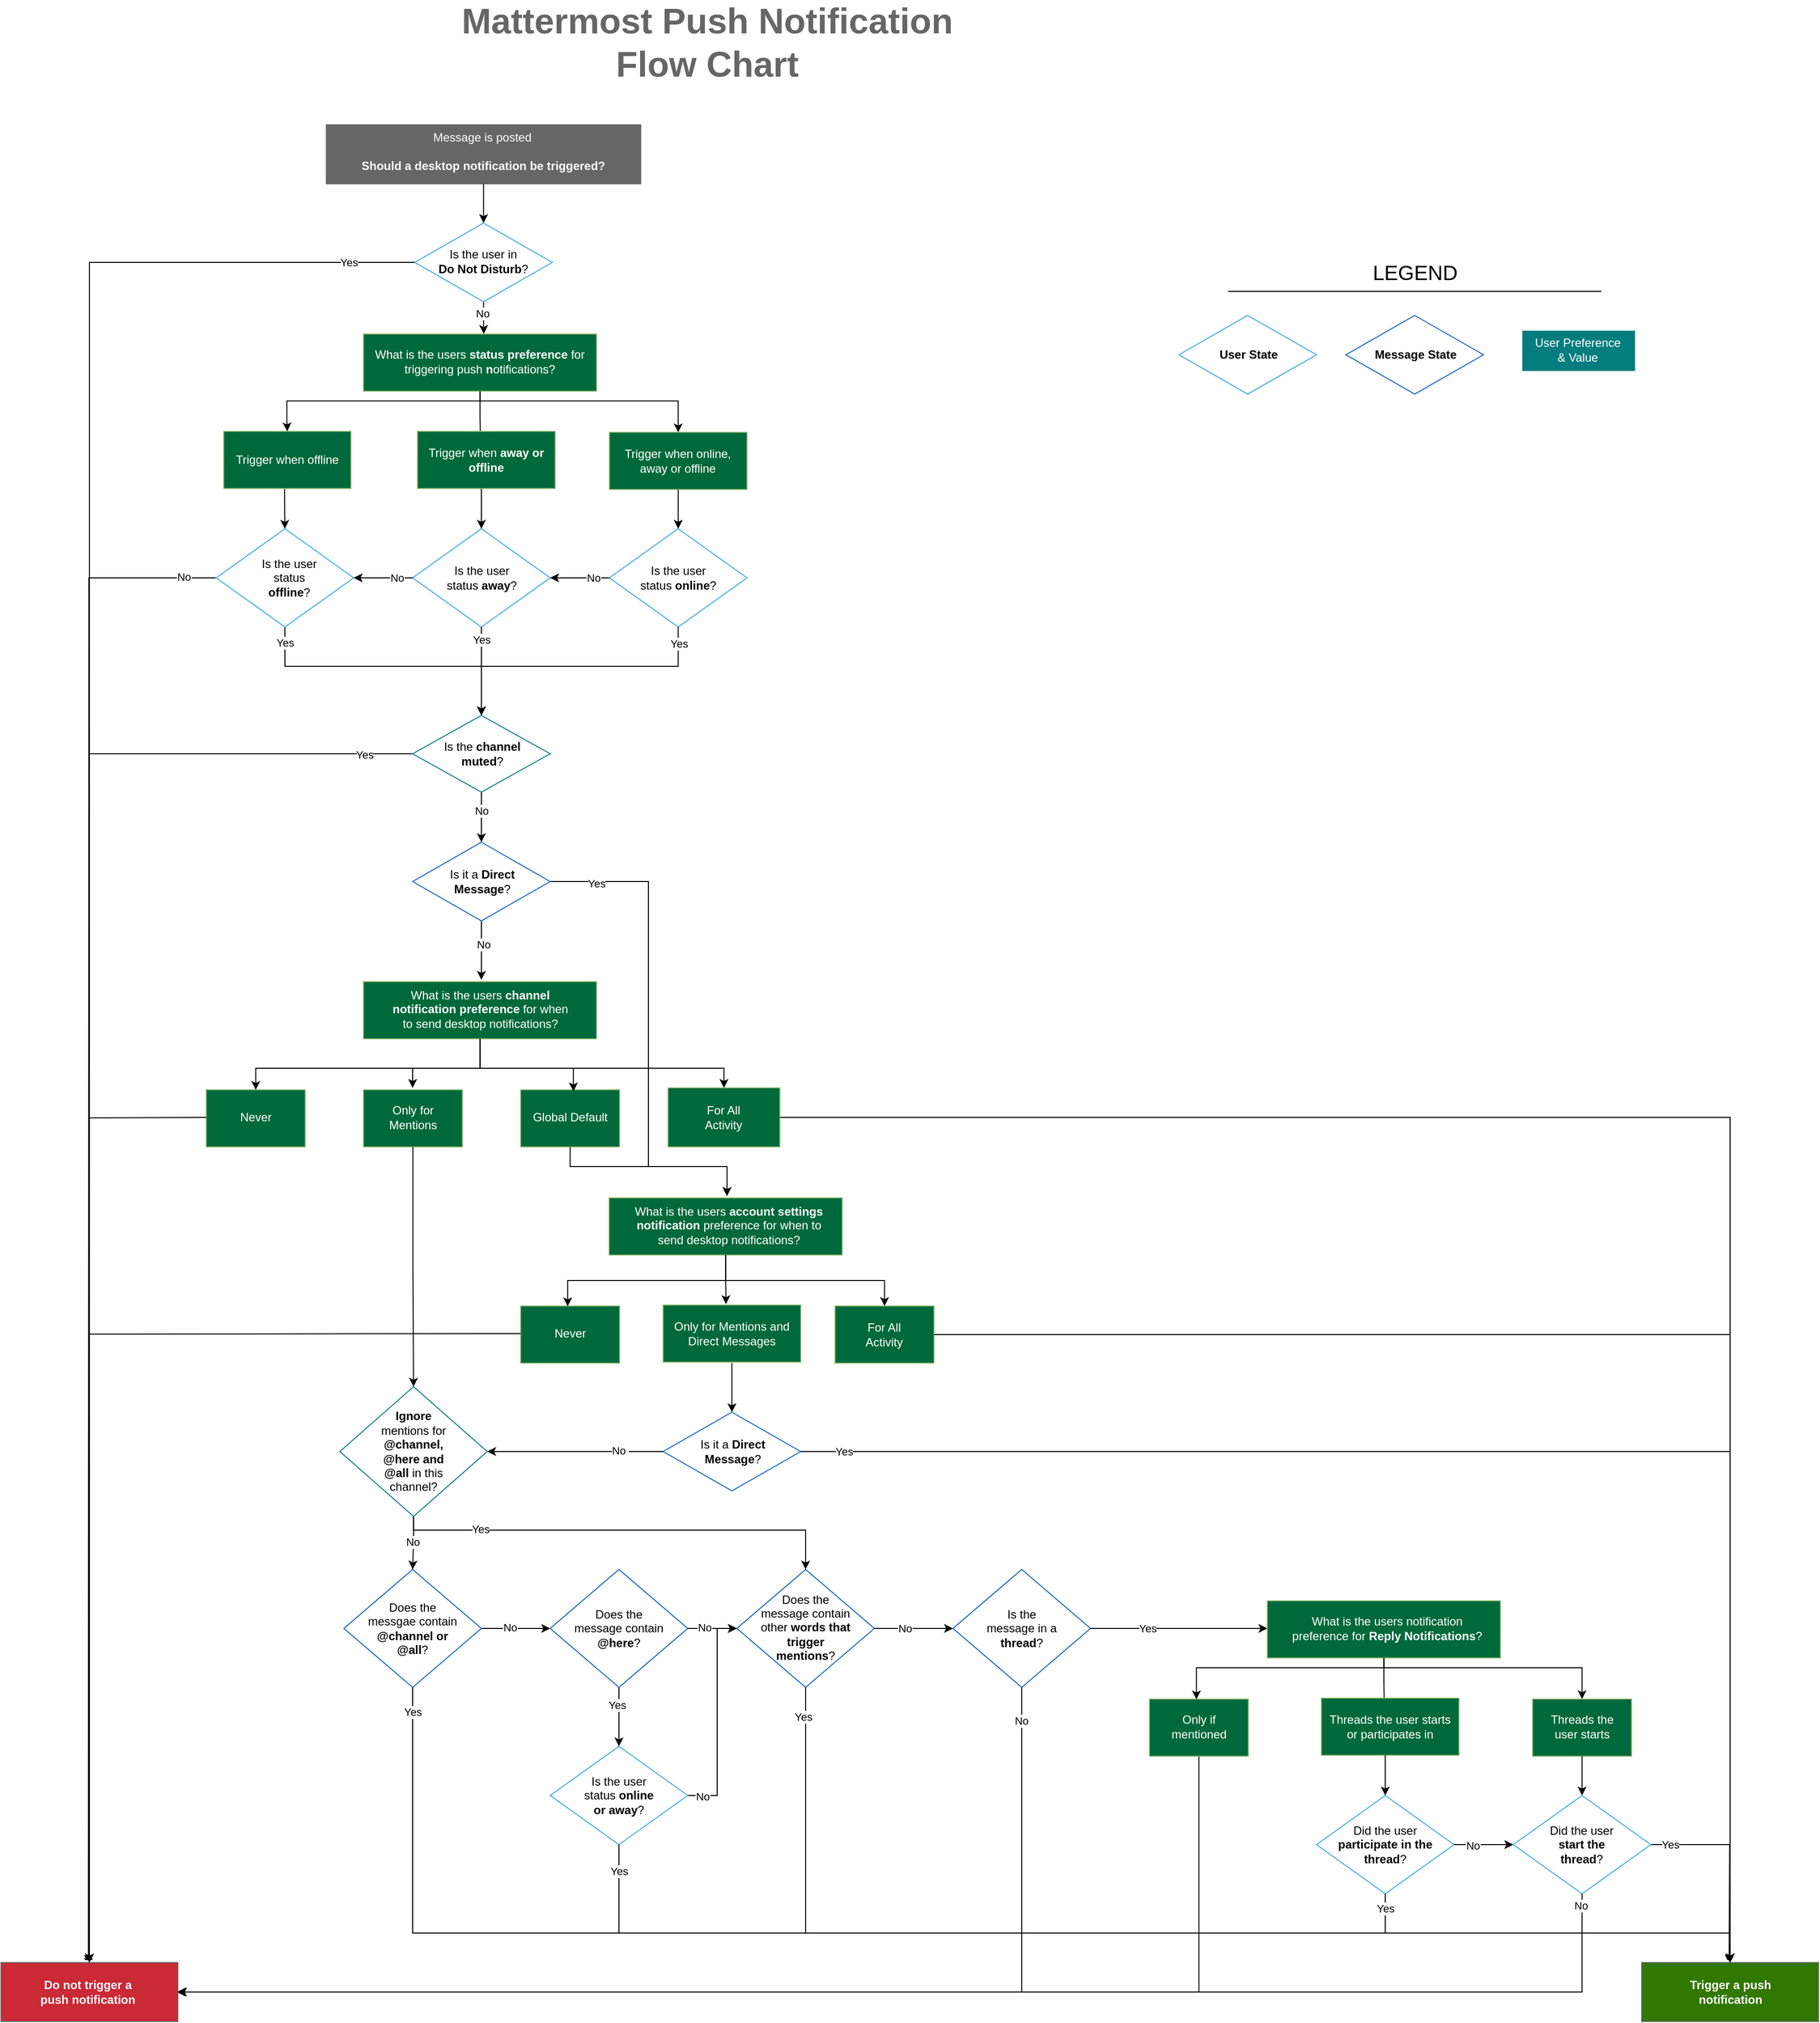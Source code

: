 <mxfile version="24.7.8">
  <diagram name="Page-1" id="opSviie7X8ipbg6NbYaV">
    <mxGraphModel dx="2632" dy="2026" grid="1" gridSize="10" guides="1" tooltips="1" connect="1" arrows="1" fold="1" page="1" pageScale="1" pageWidth="850" pageHeight="1100" math="0" shadow="0">
      <root>
        <mxCell id="0" />
        <mxCell id="1" parent="0" />
        <mxCell id="uPHYr8hVOU7tiOj3akhB-212" style="edgeStyle=orthogonalEdgeStyle;rounded=0;orthogonalLoop=1;jettySize=auto;html=1;exitX=0.5;exitY=1;exitDx=0;exitDy=0;entryX=0.516;entryY=-0.002;entryDx=0;entryDy=0;entryPerimeter=0;" edge="1" parent="1" source="uPHYr8hVOU7tiOj3akhB-419" target="uPHYr8hVOU7tiOj3akhB-222">
          <mxGeometry relative="1" as="geometry">
            <mxPoint x="210" y="-740" as="targetPoint" />
            <mxPoint x="207.68" y="-790" as="sourcePoint" />
            <Array as="points">
              <mxPoint x="212" y="-750" />
            </Array>
          </mxGeometry>
        </mxCell>
        <mxCell id="uPHYr8hVOU7tiOj3akhB-602" value="No" style="edgeLabel;html=1;align=center;verticalAlign=middle;resizable=0;points=[];" vertex="1" connectable="0" parent="uPHYr8hVOU7tiOj3akhB-212">
          <mxGeometry x="-0.274" y="-1" relative="1" as="geometry">
            <mxPoint as="offset" />
          </mxGeometry>
        </mxCell>
        <mxCell id="uPHYr8hVOU7tiOj3akhB-213" value="" style="group" vertex="1" connectable="0" parent="1">
          <mxGeometry x="140.0" y="-540" width="140" height="100" as="geometry" />
        </mxCell>
        <mxCell id="uPHYr8hVOU7tiOj3akhB-214" value="" style="rhombus;whiteSpace=wrap;html=1;strokeColor=#3CAADE;" vertex="1" parent="uPHYr8hVOU7tiOj3akhB-213">
          <mxGeometry width="140" height="100" as="geometry" />
        </mxCell>
        <mxCell id="uPHYr8hVOU7tiOj3akhB-215" value="Is the user status &lt;b&gt;away&lt;/b&gt;?" style="text;html=1;align=center;verticalAlign=middle;whiteSpace=wrap;rounded=0;" vertex="1" parent="uPHYr8hVOU7tiOj3akhB-213">
          <mxGeometry x="32.5" y="31.25" width="75" height="37.5" as="geometry" />
        </mxCell>
        <mxCell id="uPHYr8hVOU7tiOj3akhB-216" value="" style="group" vertex="1" connectable="0" parent="1">
          <mxGeometry x="340.31" y="-540" width="140" height="100" as="geometry" />
        </mxCell>
        <mxCell id="uPHYr8hVOU7tiOj3akhB-217" value="" style="rhombus;whiteSpace=wrap;html=1;strokeColor=#3CAADE;" vertex="1" parent="uPHYr8hVOU7tiOj3akhB-216">
          <mxGeometry width="140" height="100" as="geometry" />
        </mxCell>
        <mxCell id="uPHYr8hVOU7tiOj3akhB-218" value="Is the user status &lt;b&gt;online&lt;/b&gt;?" style="text;html=1;align=center;verticalAlign=middle;whiteSpace=wrap;rounded=0;" vertex="1" parent="uPHYr8hVOU7tiOj3akhB-216">
          <mxGeometry x="26.5" y="31.25" width="87" height="37.5" as="geometry" />
        </mxCell>
        <mxCell id="uPHYr8hVOU7tiOj3akhB-238" style="edgeStyle=orthogonalEdgeStyle;rounded=0;orthogonalLoop=1;jettySize=auto;html=1;" edge="1" parent="1" source="uPHYr8hVOU7tiOj3akhB-230">
          <mxGeometry relative="1" as="geometry">
            <Array as="points">
              <mxPoint x="210" y="-550" />
              <mxPoint x="210" y="-550" />
            </Array>
            <mxPoint x="210" y="-540" as="targetPoint" />
          </mxGeometry>
        </mxCell>
        <mxCell id="uPHYr8hVOU7tiOj3akhB-239" style="edgeStyle=orthogonalEdgeStyle;rounded=0;orthogonalLoop=1;jettySize=auto;html=1;entryX=0.5;entryY=0;entryDx=0;entryDy=0;" edge="1" parent="1" source="uPHYr8hVOU7tiOj3akhB-234" target="uPHYr8hVOU7tiOj3akhB-217">
          <mxGeometry relative="1" as="geometry" />
        </mxCell>
        <mxCell id="uPHYr8hVOU7tiOj3akhB-240" style="edgeStyle=orthogonalEdgeStyle;rounded=0;orthogonalLoop=1;jettySize=auto;html=1;" edge="1" parent="1" source="uPHYr8hVOU7tiOj3akhB-241">
          <mxGeometry relative="1" as="geometry">
            <mxPoint x="210" y="-350" as="targetPoint" />
            <Array as="points">
              <mxPoint x="10" y="-400" />
              <mxPoint x="210" y="-400" />
            </Array>
          </mxGeometry>
        </mxCell>
        <mxCell id="uPHYr8hVOU7tiOj3akhB-610" value="Yes" style="edgeLabel;html=1;align=center;verticalAlign=middle;resizable=0;points=[];" vertex="1" connectable="0" parent="uPHYr8hVOU7tiOj3akhB-240">
          <mxGeometry x="-0.894" relative="1" as="geometry">
            <mxPoint as="offset" />
          </mxGeometry>
        </mxCell>
        <mxCell id="uPHYr8hVOU7tiOj3akhB-611" style="edgeStyle=orthogonalEdgeStyle;rounded=0;orthogonalLoop=1;jettySize=auto;html=1;" edge="1" parent="1" source="uPHYr8hVOU7tiOj3akhB-241">
          <mxGeometry relative="1" as="geometry">
            <mxPoint x="-190" y="923.423" as="targetPoint" />
          </mxGeometry>
        </mxCell>
        <mxCell id="uPHYr8hVOU7tiOj3akhB-612" value="No" style="edgeLabel;html=1;align=center;verticalAlign=middle;resizable=0;points=[];" vertex="1" connectable="0" parent="uPHYr8hVOU7tiOj3akhB-611">
          <mxGeometry x="-0.957" y="-1" relative="1" as="geometry">
            <mxPoint as="offset" />
          </mxGeometry>
        </mxCell>
        <mxCell id="uPHYr8hVOU7tiOj3akhB-241" value="" style="rhombus;whiteSpace=wrap;html=1;strokeColor=#3CAADE;" vertex="1" parent="1">
          <mxGeometry x="-60.0" y="-540" width="140" height="100" as="geometry" />
        </mxCell>
        <mxCell id="uPHYr8hVOU7tiOj3akhB-242" value="Is the user status &lt;b&gt;offline&lt;/b&gt;?" style="text;html=1;align=center;verticalAlign=middle;whiteSpace=wrap;rounded=0;" vertex="1" parent="1">
          <mxGeometry x="-22.82" y="-508.75" width="75" height="37.5" as="geometry" />
        </mxCell>
        <mxCell id="uPHYr8hVOU7tiOj3akhB-243" style="edgeStyle=orthogonalEdgeStyle;rounded=0;orthogonalLoop=1;jettySize=auto;html=1;entryX=0.5;entryY=0;entryDx=0;entryDy=0;" edge="1" parent="1" source="uPHYr8hVOU7tiOj3akhB-226" target="uPHYr8hVOU7tiOj3akhB-241">
          <mxGeometry relative="1" as="geometry">
            <Array as="points">
              <mxPoint x="9.68" y="-560" />
              <mxPoint x="9.68" y="-560" />
            </Array>
          </mxGeometry>
        </mxCell>
        <mxCell id="uPHYr8hVOU7tiOj3akhB-244" style="edgeStyle=orthogonalEdgeStyle;rounded=0;orthogonalLoop=1;jettySize=auto;html=1;entryX=0.5;entryY=0;entryDx=0;entryDy=0;" edge="1" parent="1" source="uPHYr8hVOU7tiOj3akhB-214" target="uPHYr8hVOU7tiOj3akhB-429">
          <mxGeometry relative="1" as="geometry">
            <mxPoint x="200" y="-370" as="targetPoint" />
            <Array as="points">
              <mxPoint x="210" y="-420" />
              <mxPoint x="210" y="-420" />
            </Array>
          </mxGeometry>
        </mxCell>
        <mxCell id="uPHYr8hVOU7tiOj3akhB-609" value="Yes" style="edgeLabel;html=1;align=center;verticalAlign=middle;resizable=0;points=[];" vertex="1" connectable="0" parent="uPHYr8hVOU7tiOj3akhB-244">
          <mxGeometry x="-0.716" relative="1" as="geometry">
            <mxPoint as="offset" />
          </mxGeometry>
        </mxCell>
        <mxCell id="uPHYr8hVOU7tiOj3akhB-245" style="edgeStyle=orthogonalEdgeStyle;rounded=0;orthogonalLoop=1;jettySize=auto;html=1;entryX=0.5;entryY=0;entryDx=0;entryDy=0;" edge="1" parent="1" source="uPHYr8hVOU7tiOj3akhB-217" target="uPHYr8hVOU7tiOj3akhB-429">
          <mxGeometry relative="1" as="geometry">
            <mxPoint x="207.68" y="-361" as="targetPoint" />
            <Array as="points">
              <mxPoint x="410" y="-400" />
              <mxPoint x="210" y="-400" />
            </Array>
          </mxGeometry>
        </mxCell>
        <mxCell id="uPHYr8hVOU7tiOj3akhB-608" value="Yes" style="edgeLabel;html=1;align=center;verticalAlign=middle;resizable=0;points=[];" vertex="1" connectable="0" parent="uPHYr8hVOU7tiOj3akhB-245">
          <mxGeometry x="-0.884" relative="1" as="geometry">
            <mxPoint as="offset" />
          </mxGeometry>
        </mxCell>
        <mxCell id="uPHYr8hVOU7tiOj3akhB-416" value="&lt;font style=&quot;font-size: 36px;&quot;&gt;Mattermost Push Notification Flow Chart&lt;/font&gt;" style="text;html=1;align=center;verticalAlign=middle;whiteSpace=wrap;rounded=0;fillColor=none;fontStyle=1;fontColor=#666666;" vertex="1" parent="1">
          <mxGeometry x="160" y="-1050" width="560" height="30" as="geometry" />
        </mxCell>
        <mxCell id="uPHYr8hVOU7tiOj3akhB-419" value="" style="rhombus;whiteSpace=wrap;html=1;strokeColor=#3CAADE;" vertex="1" parent="1">
          <mxGeometry x="142.18" y="-851" width="140" height="80" as="geometry" />
        </mxCell>
        <mxCell id="uPHYr8hVOU7tiOj3akhB-420" value="" style="group;rounded=1;glass=0;" vertex="1" connectable="0" parent="1">
          <mxGeometry x="52.18" y="-953" width="320" height="62" as="geometry" />
        </mxCell>
        <mxCell id="uPHYr8hVOU7tiOj3akhB-421" value="" style="rounded=0;whiteSpace=wrap;html=1;fontColor=#858585;strokeColor=#666666;fillColor=#666666;" vertex="1" parent="uPHYr8hVOU7tiOj3akhB-420">
          <mxGeometry y="2" width="320" height="60" as="geometry" />
        </mxCell>
        <mxCell id="uPHYr8hVOU7tiOj3akhB-422" value="Message is posted" style="text;html=1;align=center;verticalAlign=middle;whiteSpace=wrap;rounded=0;fontColor=#ffffff;" vertex="1" parent="uPHYr8hVOU7tiOj3akhB-420">
          <mxGeometry x="94" width="130" height="30" as="geometry" />
        </mxCell>
        <mxCell id="uPHYr8hVOU7tiOj3akhB-423" value="Should a desktop notification be triggered?" style="text;html=1;align=center;verticalAlign=middle;whiteSpace=wrap;rounded=0;fontColor=#FFFFFF;fontStyle=1" vertex="1" parent="uPHYr8hVOU7tiOj3akhB-420">
          <mxGeometry x="10" y="29" width="300" height="30" as="geometry" />
        </mxCell>
        <mxCell id="uPHYr8hVOU7tiOj3akhB-424" value="Is the user in&lt;br&gt;&lt;b&gt;Do Not Disturb&lt;/b&gt;?" style="text;html=1;align=center;verticalAlign=middle;whiteSpace=wrap;rounded=0;" vertex="1" parent="1">
          <mxGeometry x="157.18" y="-827" width="110" height="30" as="geometry" />
        </mxCell>
        <mxCell id="uPHYr8hVOU7tiOj3akhB-425" style="edgeStyle=orthogonalEdgeStyle;rounded=0;orthogonalLoop=1;jettySize=auto;html=1;entryX=0.5;entryY=0;entryDx=0;entryDy=0;" edge="1" parent="1" source="uPHYr8hVOU7tiOj3akhB-429" target="uPHYr8hVOU7tiOj3akhB-435">
          <mxGeometry relative="1" as="geometry" />
        </mxCell>
        <mxCell id="uPHYr8hVOU7tiOj3akhB-426" value="No" style="edgeLabel;html=1;align=center;verticalAlign=middle;resizable=0;points=[];" vertex="1" connectable="0" parent="uPHYr8hVOU7tiOj3akhB-425">
          <mxGeometry x="-0.277" relative="1" as="geometry">
            <mxPoint as="offset" />
          </mxGeometry>
        </mxCell>
        <mxCell id="uPHYr8hVOU7tiOj3akhB-427" style="edgeStyle=orthogonalEdgeStyle;rounded=0;orthogonalLoop=1;jettySize=auto;html=1;entryX=0.5;entryY=0;entryDx=0;entryDy=0;" edge="1" parent="1" source="uPHYr8hVOU7tiOj3akhB-429" target="uPHYr8hVOU7tiOj3akhB-540">
          <mxGeometry relative="1" as="geometry" />
        </mxCell>
        <mxCell id="uPHYr8hVOU7tiOj3akhB-428" value="Yes" style="edgeLabel;html=1;align=center;verticalAlign=middle;resizable=0;points=[];" vertex="1" connectable="0" parent="uPHYr8hVOU7tiOj3akhB-427">
          <mxGeometry x="-0.937" y="1" relative="1" as="geometry">
            <mxPoint as="offset" />
          </mxGeometry>
        </mxCell>
        <mxCell id="uPHYr8hVOU7tiOj3akhB-429" value="" style="rhombus;whiteSpace=wrap;html=1;strokeColor=#047D7E;" vertex="1" parent="1">
          <mxGeometry x="140" y="-350" width="140" height="78" as="geometry" />
        </mxCell>
        <mxCell id="uPHYr8hVOU7tiOj3akhB-430" value="Is the &lt;b&gt;channel muted&lt;/b&gt;?" style="text;html=1;align=center;verticalAlign=middle;whiteSpace=wrap;rounded=0;" vertex="1" parent="1">
          <mxGeometry x="156" y="-326" width="110" height="30" as="geometry" />
        </mxCell>
        <mxCell id="uPHYr8hVOU7tiOj3akhB-431" style="edgeStyle=orthogonalEdgeStyle;rounded=0;orthogonalLoop=1;jettySize=auto;html=1;exitX=0.5;exitY=1;exitDx=0;exitDy=0;" edge="1" parent="1" source="uPHYr8hVOU7tiOj3akhB-435">
          <mxGeometry relative="1" as="geometry">
            <mxPoint x="210" y="-81" as="targetPoint" />
            <mxPoint x="210" y="-101" as="sourcePoint" />
          </mxGeometry>
        </mxCell>
        <mxCell id="uPHYr8hVOU7tiOj3akhB-432" value="No" style="edgeLabel;html=1;align=center;verticalAlign=middle;resizable=0;points=[];" vertex="1" connectable="0" parent="uPHYr8hVOU7tiOj3akhB-431">
          <mxGeometry x="-0.221" y="2" relative="1" as="geometry">
            <mxPoint as="offset" />
          </mxGeometry>
        </mxCell>
        <mxCell id="uPHYr8hVOU7tiOj3akhB-433" style="edgeStyle=orthogonalEdgeStyle;rounded=0;orthogonalLoop=1;jettySize=auto;html=1;exitX=1;exitY=0.5;exitDx=0;exitDy=0;" edge="1" parent="1" source="uPHYr8hVOU7tiOj3akhB-435">
          <mxGeometry relative="1" as="geometry">
            <mxPoint x="460" y="139" as="targetPoint" />
            <mxPoint x="280" y="-141" as="sourcePoint" />
            <Array as="points">
              <mxPoint x="380" y="-181" />
              <mxPoint x="380" y="109" />
              <mxPoint x="460" y="109" />
            </Array>
          </mxGeometry>
        </mxCell>
        <mxCell id="uPHYr8hVOU7tiOj3akhB-434" value="Yes" style="edgeLabel;html=1;align=center;verticalAlign=middle;resizable=0;points=[];" vertex="1" connectable="0" parent="uPHYr8hVOU7tiOj3akhB-433">
          <mxGeometry x="-0.811" y="-2" relative="1" as="geometry">
            <mxPoint as="offset" />
          </mxGeometry>
        </mxCell>
        <mxCell id="uPHYr8hVOU7tiOj3akhB-435" value="" style="rhombus;whiteSpace=wrap;html=1;strokeColor=#1462C2;" vertex="1" parent="1">
          <mxGeometry x="140" y="-221" width="140" height="80" as="geometry" />
        </mxCell>
        <mxCell id="uPHYr8hVOU7tiOj3akhB-436" value="Is it a &lt;b&gt;Direct Message&lt;/b&gt;?" style="text;html=1;align=center;verticalAlign=middle;whiteSpace=wrap;rounded=0;" vertex="1" parent="1">
          <mxGeometry x="156" y="-196" width="110" height="30" as="geometry" />
        </mxCell>
        <mxCell id="uPHYr8hVOU7tiOj3akhB-437" value="" style="group;rounded=1;glass=0;" vertex="1" connectable="0" parent="1">
          <mxGeometry x="90" y="-81" width="330" height="60" as="geometry" />
        </mxCell>
        <mxCell id="uPHYr8hVOU7tiOj3akhB-438" style="edgeStyle=orthogonalEdgeStyle;rounded=0;orthogonalLoop=1;jettySize=auto;html=1;" edge="1" parent="uPHYr8hVOU7tiOj3akhB-437" source="uPHYr8hVOU7tiOj3akhB-439">
          <mxGeometry relative="1" as="geometry">
            <mxPoint x="50" y="110" as="targetPoint" />
            <Array as="points">
              <mxPoint x="119" y="90" />
              <mxPoint x="50" y="90" />
              <mxPoint x="50" y="110" />
            </Array>
          </mxGeometry>
        </mxCell>
        <mxCell id="uPHYr8hVOU7tiOj3akhB-439" value="" style="rounded=0;whiteSpace=wrap;html=1;strokeColor=#82b366;fillColor=#00693B;" vertex="1" parent="uPHYr8hVOU7tiOj3akhB-437">
          <mxGeometry y="1.935" width="237.188" height="58.065" as="geometry" />
        </mxCell>
        <mxCell id="uPHYr8hVOU7tiOj3akhB-440" value="What is the users&lt;b&gt; channel notification preference&lt;/b&gt; for when to send desktop notifications?" style="text;html=1;align=center;verticalAlign=middle;whiteSpace=wrap;rounded=0;fontColor=#ffffff;" vertex="1" parent="uPHYr8hVOU7tiOj3akhB-437">
          <mxGeometry x="23.59" y="15.48" width="190" height="29.03" as="geometry" />
        </mxCell>
        <mxCell id="uPHYr8hVOU7tiOj3akhB-441" style="edgeStyle=orthogonalEdgeStyle;rounded=0;orthogonalLoop=1;jettySize=auto;html=1;entryX=0.5;entryY=0;entryDx=0;entryDy=0;" edge="1" parent="uPHYr8hVOU7tiOj3akhB-437" target="uPHYr8hVOU7tiOj3akhB-452">
          <mxGeometry relative="1" as="geometry">
            <Array as="points">
              <mxPoint x="119" y="90" />
              <mxPoint x="367" y="90" />
            </Array>
            <mxPoint x="118.601" y="70" as="sourcePoint" />
            <mxPoint x="367.007" y="120" as="targetPoint" />
          </mxGeometry>
        </mxCell>
        <mxCell id="uPHYr8hVOU7tiOj3akhB-442" value="" style="group;rounded=1;glass=0;" vertex="1" connectable="0" parent="1">
          <mxGeometry x="-70" y="29" width="180" height="120" as="geometry" />
        </mxCell>
        <mxCell id="uPHYr8hVOU7tiOj3akhB-443" value="" style="rounded=0;whiteSpace=wrap;html=1;strokeColor=#82b366;fillColor=#00693B;" vertex="1" parent="uPHYr8hVOU7tiOj3akhB-442">
          <mxGeometry y="1.935" width="100.625" height="58.065" as="geometry" />
        </mxCell>
        <mxCell id="uPHYr8hVOU7tiOj3akhB-444" value="Never" style="text;html=1;align=center;verticalAlign=middle;whiteSpace=wrap;rounded=0;fontColor=#ffffff;" vertex="1" parent="uPHYr8hVOU7tiOj3akhB-442">
          <mxGeometry x="10.008" y="15.48" width="80.606" height="29.03" as="geometry" />
        </mxCell>
        <mxCell id="uPHYr8hVOU7tiOj3akhB-445" value="" style="group;rounded=1;glass=0;" vertex="1" connectable="0" parent="1">
          <mxGeometry x="90" y="29" width="140" height="60" as="geometry" />
        </mxCell>
        <mxCell id="uPHYr8hVOU7tiOj3akhB-446" value="" style="rounded=0;whiteSpace=wrap;html=1;strokeColor=#82b366;fillColor=#00693B;" vertex="1" parent="uPHYr8hVOU7tiOj3akhB-445">
          <mxGeometry y="1.935" width="100.625" height="58.065" as="geometry" />
        </mxCell>
        <mxCell id="uPHYr8hVOU7tiOj3akhB-447" value="Only for Mentions" style="text;html=1;align=center;verticalAlign=middle;whiteSpace=wrap;rounded=0;fontColor=#ffffff;" vertex="1" parent="uPHYr8hVOU7tiOj3akhB-445">
          <mxGeometry x="10.008" y="15.48" width="80.606" height="29.03" as="geometry" />
        </mxCell>
        <mxCell id="uPHYr8hVOU7tiOj3akhB-448" value="" style="group;rounded=1;glass=0;" vertex="1" connectable="0" parent="1">
          <mxGeometry x="250" y="29" width="140" height="60" as="geometry" />
        </mxCell>
        <mxCell id="uPHYr8hVOU7tiOj3akhB-449" value="" style="rounded=0;whiteSpace=wrap;html=1;strokeColor=#82b366;fillColor=#00693B;" vertex="1" parent="uPHYr8hVOU7tiOj3akhB-448">
          <mxGeometry y="1.935" width="100.625" height="58.065" as="geometry" />
        </mxCell>
        <mxCell id="uPHYr8hVOU7tiOj3akhB-450" value="Global Default" style="text;html=1;align=center;verticalAlign=middle;whiteSpace=wrap;rounded=0;fontColor=#ffffff;" vertex="1" parent="uPHYr8hVOU7tiOj3akhB-448">
          <mxGeometry x="10.008" y="15.48" width="80.606" height="29.03" as="geometry" />
        </mxCell>
        <mxCell id="uPHYr8hVOU7tiOj3akhB-451" value="" style="group" vertex="1" connectable="0" parent="1">
          <mxGeometry x="400" y="29" width="130" height="60" as="geometry" />
        </mxCell>
        <mxCell id="uPHYr8hVOU7tiOj3akhB-452" value="" style="rounded=0;whiteSpace=wrap;html=1;strokeColor=#82b366;fillColor=#00693B;" vertex="1" parent="uPHYr8hVOU7tiOj3akhB-451">
          <mxGeometry width="113.75" height="59.995" as="geometry" />
        </mxCell>
        <mxCell id="uPHYr8hVOU7tiOj3akhB-453" value="" style="group;rounded=1;glass=0;" vertex="1" connectable="0" parent="uPHYr8hVOU7tiOj3akhB-451">
          <mxGeometry x="16.25" y="0.005" width="113.75" height="59.995" as="geometry" />
        </mxCell>
        <mxCell id="uPHYr8hVOU7tiOj3akhB-454" value="For All Activity" style="text;html=1;align=center;verticalAlign=middle;whiteSpace=wrap;rounded=0;fontColor=#ffffff;" vertex="1" parent="uPHYr8hVOU7tiOj3akhB-453">
          <mxGeometry x="8.131" y="15.479" width="65.492" height="29.028" as="geometry" />
        </mxCell>
        <mxCell id="uPHYr8hVOU7tiOj3akhB-455" style="edgeStyle=orthogonalEdgeStyle;rounded=0;orthogonalLoop=1;jettySize=auto;html=1;entryX=0.5;entryY=0;entryDx=0;entryDy=0;" edge="1" parent="1" source="uPHYr8hVOU7tiOj3akhB-439" target="uPHYr8hVOU7tiOj3akhB-443">
          <mxGeometry relative="1" as="geometry">
            <Array as="points">
              <mxPoint x="209" y="9" />
              <mxPoint x="-20" y="9" />
            </Array>
          </mxGeometry>
        </mxCell>
        <mxCell id="uPHYr8hVOU7tiOj3akhB-456" style="edgeStyle=orthogonalEdgeStyle;rounded=0;orthogonalLoop=1;jettySize=auto;html=1;entryX=0.5;entryY=0;entryDx=0;entryDy=0;" edge="1" parent="1" target="uPHYr8hVOU7tiOj3akhB-419">
          <mxGeometry relative="1" as="geometry">
            <mxPoint x="212.18" y="-891" as="sourcePoint" />
            <Array as="points">
              <mxPoint x="212.18" y="-871" />
              <mxPoint x="212.18" y="-871" />
            </Array>
          </mxGeometry>
        </mxCell>
        <mxCell id="uPHYr8hVOU7tiOj3akhB-457" value="" style="group" vertex="1" connectable="0" parent="1">
          <mxGeometry x="920" y="-757" width="140" height="80" as="geometry" />
        </mxCell>
        <mxCell id="uPHYr8hVOU7tiOj3akhB-458" value="" style="rhombus;whiteSpace=wrap;html=1;strokeColor=#3caade;" vertex="1" parent="uPHYr8hVOU7tiOj3akhB-457">
          <mxGeometry width="140" height="80" as="geometry" />
        </mxCell>
        <mxCell id="uPHYr8hVOU7tiOj3akhB-459" value="&lt;b&gt;User State&lt;/b&gt;" style="text;html=1;align=center;verticalAlign=middle;whiteSpace=wrap;rounded=0;" vertex="1" parent="uPHYr8hVOU7tiOj3akhB-457">
          <mxGeometry x="16" y="25" width="110" height="30" as="geometry" />
        </mxCell>
        <mxCell id="uPHYr8hVOU7tiOj3akhB-460" value="" style="group" vertex="1" connectable="0" parent="1">
          <mxGeometry x="1090" y="-757" width="140" height="80" as="geometry" />
        </mxCell>
        <mxCell id="uPHYr8hVOU7tiOj3akhB-461" value="" style="rhombus;whiteSpace=wrap;html=1;strokeColor=#1462c2;" vertex="1" parent="uPHYr8hVOU7tiOj3akhB-460">
          <mxGeometry width="140" height="80" as="geometry" />
        </mxCell>
        <mxCell id="uPHYr8hVOU7tiOj3akhB-462" value="&lt;b&gt;Message State&lt;/b&gt;" style="text;html=1;align=center;verticalAlign=middle;whiteSpace=wrap;rounded=0;" vertex="1" parent="uPHYr8hVOU7tiOj3akhB-460">
          <mxGeometry x="16" y="25" width="110" height="30" as="geometry" />
        </mxCell>
        <mxCell id="uPHYr8hVOU7tiOj3akhB-463" value="" style="group" vertex="1" connectable="0" parent="1">
          <mxGeometry x="1060" y="749" width="140" height="100" as="geometry" />
        </mxCell>
        <mxCell id="uPHYr8hVOU7tiOj3akhB-464" value="" style="rhombus;whiteSpace=wrap;html=1;strokeColor=#3CAADE;" vertex="1" parent="uPHYr8hVOU7tiOj3akhB-463">
          <mxGeometry width="140" height="100" as="geometry" />
        </mxCell>
        <mxCell id="uPHYr8hVOU7tiOj3akhB-465" value="Did the user &lt;b&gt;participate in the thread&lt;/b&gt;?" style="text;html=1;align=center;verticalAlign=middle;whiteSpace=wrap;rounded=0;" vertex="1" parent="uPHYr8hVOU7tiOj3akhB-463">
          <mxGeometry x="15" y="31.25" width="110" height="37.5" as="geometry" />
        </mxCell>
        <mxCell id="uPHYr8hVOU7tiOj3akhB-466" value="" style="group" vertex="1" connectable="0" parent="1">
          <mxGeometry x="1260.31" y="749" width="140" height="100" as="geometry" />
        </mxCell>
        <mxCell id="uPHYr8hVOU7tiOj3akhB-614" style="edgeStyle=orthogonalEdgeStyle;rounded=0;orthogonalLoop=1;jettySize=auto;html=1;" edge="1" parent="uPHYr8hVOU7tiOj3akhB-466" source="uPHYr8hVOU7tiOj3akhB-467">
          <mxGeometry relative="1" as="geometry">
            <mxPoint x="219.69" y="171" as="targetPoint" />
          </mxGeometry>
        </mxCell>
        <mxCell id="uPHYr8hVOU7tiOj3akhB-615" value="Yes" style="edgeLabel;html=1;align=center;verticalAlign=middle;resizable=0;points=[];" vertex="1" connectable="0" parent="uPHYr8hVOU7tiOj3akhB-614">
          <mxGeometry x="-0.568" relative="1" as="geometry">
            <mxPoint x="-24" as="offset" />
          </mxGeometry>
        </mxCell>
        <mxCell id="uPHYr8hVOU7tiOj3akhB-467" value="" style="rhombus;whiteSpace=wrap;html=1;strokeColor=#3CAADE;" vertex="1" parent="uPHYr8hVOU7tiOj3akhB-466">
          <mxGeometry width="140" height="100" as="geometry" />
        </mxCell>
        <mxCell id="uPHYr8hVOU7tiOj3akhB-468" value="Did the user &lt;b&gt;start the thread&lt;/b&gt;?" style="text;html=1;align=center;verticalAlign=middle;whiteSpace=wrap;rounded=0;" vertex="1" parent="uPHYr8hVOU7tiOj3akhB-466">
          <mxGeometry x="23" y="31.25" width="94" height="37.5" as="geometry" />
        </mxCell>
        <mxCell id="uPHYr8hVOU7tiOj3akhB-469" value="" style="group" vertex="1" connectable="0" parent="1">
          <mxGeometry x="690" y="519" width="140" height="120" as="geometry" />
        </mxCell>
        <mxCell id="uPHYr8hVOU7tiOj3akhB-470" value="" style="rhombus;whiteSpace=wrap;html=1;strokeColor=#1462C2;" vertex="1" parent="uPHYr8hVOU7tiOj3akhB-469">
          <mxGeometry width="140" height="120" as="geometry" />
        </mxCell>
        <mxCell id="uPHYr8hVOU7tiOj3akhB-471" style="edgeStyle=orthogonalEdgeStyle;rounded=0;orthogonalLoop=1;jettySize=auto;html=1;" edge="1" parent="uPHYr8hVOU7tiOj3akhB-469">
          <mxGeometry relative="1" as="geometry">
            <mxPoint x="320" y="60" as="targetPoint" />
            <mxPoint x="140" y="60" as="sourcePoint" />
          </mxGeometry>
        </mxCell>
        <mxCell id="uPHYr8hVOU7tiOj3akhB-472" value="Yes" style="edgeLabel;html=1;align=center;verticalAlign=middle;resizable=0;points=[];" vertex="1" connectable="0" parent="uPHYr8hVOU7tiOj3akhB-471">
          <mxGeometry x="-0.353" relative="1" as="geometry">
            <mxPoint as="offset" />
          </mxGeometry>
        </mxCell>
        <mxCell id="uPHYr8hVOU7tiOj3akhB-473" value="Is the message in a &lt;b&gt;thread&lt;/b&gt;?" style="text;html=1;align=center;verticalAlign=middle;whiteSpace=wrap;rounded=0;" vertex="1" parent="uPHYr8hVOU7tiOj3akhB-469">
          <mxGeometry x="33" y="37.5" width="74" height="45" as="geometry" />
        </mxCell>
        <mxCell id="uPHYr8hVOU7tiOj3akhB-474" value="" style="group" vertex="1" connectable="0" parent="1">
          <mxGeometry x="470" y="519" width="140" height="100" as="geometry" />
        </mxCell>
        <mxCell id="uPHYr8hVOU7tiOj3akhB-475" value="" style="rhombus;whiteSpace=wrap;html=1;strokeColor=#1462C2;" vertex="1" parent="uPHYr8hVOU7tiOj3akhB-474">
          <mxGeometry width="140" height="120" as="geometry" />
        </mxCell>
        <mxCell id="uPHYr8hVOU7tiOj3akhB-476" value="Does the message contain other &lt;b&gt;words that trigger mentions&lt;/b&gt;?" style="text;html=1;align=center;verticalAlign=middle;whiteSpace=wrap;rounded=0;" vertex="1" parent="uPHYr8hVOU7tiOj3akhB-474">
          <mxGeometry x="23" y="40.25" width="94" height="37.5" as="geometry" />
        </mxCell>
        <mxCell id="uPHYr8hVOU7tiOj3akhB-477" value="" style="group" vertex="1" connectable="0" parent="1">
          <mxGeometry x="280" y="519" width="140" height="120" as="geometry" />
        </mxCell>
        <mxCell id="uPHYr8hVOU7tiOj3akhB-478" value="" style="rhombus;whiteSpace=wrap;html=1;strokeColor=#1462C2;" vertex="1" parent="uPHYr8hVOU7tiOj3akhB-477">
          <mxGeometry width="140" height="120" as="geometry" />
        </mxCell>
        <mxCell id="uPHYr8hVOU7tiOj3akhB-479" value="Does the message contain &lt;b&gt;@here&lt;/b&gt;?" style="text;html=1;align=center;verticalAlign=middle;whiteSpace=wrap;rounded=0;" vertex="1" parent="uPHYr8hVOU7tiOj3akhB-477">
          <mxGeometry x="23" y="37.5" width="94" height="45" as="geometry" />
        </mxCell>
        <mxCell id="uPHYr8hVOU7tiOj3akhB-480" value="" style="group" vertex="1" connectable="0" parent="1">
          <mxGeometry x="70" y="519" width="140" height="120" as="geometry" />
        </mxCell>
        <mxCell id="uPHYr8hVOU7tiOj3akhB-481" style="edgeStyle=orthogonalEdgeStyle;rounded=0;orthogonalLoop=1;jettySize=auto;html=1;" edge="1" parent="uPHYr8hVOU7tiOj3akhB-480" source="uPHYr8hVOU7tiOj3akhB-483">
          <mxGeometry relative="1" as="geometry">
            <mxPoint x="210.0" y="60.0" as="targetPoint" />
          </mxGeometry>
        </mxCell>
        <mxCell id="uPHYr8hVOU7tiOj3akhB-482" value="No" style="edgeLabel;html=1;align=center;verticalAlign=middle;resizable=0;points=[];" vertex="1" connectable="0" parent="uPHYr8hVOU7tiOj3akhB-481">
          <mxGeometry x="-0.197" y="1" relative="1" as="geometry">
            <mxPoint as="offset" />
          </mxGeometry>
        </mxCell>
        <mxCell id="uPHYr8hVOU7tiOj3akhB-483" value="" style="rhombus;whiteSpace=wrap;html=1;strokeColor=#1462C2;" vertex="1" parent="uPHYr8hVOU7tiOj3akhB-480">
          <mxGeometry width="140" height="120.0" as="geometry" />
        </mxCell>
        <mxCell id="uPHYr8hVOU7tiOj3akhB-484" value="Does the messgae contain &lt;b&gt;@channel or @all&lt;/b&gt;?" style="text;html=1;align=center;verticalAlign=middle;whiteSpace=wrap;rounded=0;" vertex="1" parent="uPHYr8hVOU7tiOj3akhB-480">
          <mxGeometry x="23" y="37.5" width="94" height="45" as="geometry" />
        </mxCell>
        <mxCell id="uPHYr8hVOU7tiOj3akhB-485" value="" style="group" vertex="1" connectable="0" parent="1">
          <mxGeometry x="395" y="359" width="140" height="80" as="geometry" />
        </mxCell>
        <mxCell id="uPHYr8hVOU7tiOj3akhB-486" value="" style="rhombus;whiteSpace=wrap;html=1;strokeColor=#1462C2;" vertex="1" parent="uPHYr8hVOU7tiOj3akhB-485">
          <mxGeometry width="140" height="80" as="geometry" />
        </mxCell>
        <mxCell id="uPHYr8hVOU7tiOj3akhB-487" value="Is it a &lt;b&gt;Direct Message&lt;/b&gt;?" style="text;html=1;align=center;verticalAlign=middle;whiteSpace=wrap;rounded=0;" vertex="1" parent="uPHYr8hVOU7tiOj3akhB-485">
          <mxGeometry x="16" y="25" width="110" height="30" as="geometry" />
        </mxCell>
        <mxCell id="uPHYr8hVOU7tiOj3akhB-488" value="" style="group" vertex="1" connectable="0" parent="1">
          <mxGeometry x="250" y="139" width="460" height="170" as="geometry" />
        </mxCell>
        <mxCell id="uPHYr8hVOU7tiOj3akhB-489" value="" style="group;rounded=1;glass=0;" vertex="1" connectable="0" parent="uPHYr8hVOU7tiOj3akhB-488">
          <mxGeometry x="90" width="330" height="60" as="geometry" />
        </mxCell>
        <mxCell id="uPHYr8hVOU7tiOj3akhB-490" style="edgeStyle=orthogonalEdgeStyle;rounded=0;orthogonalLoop=1;jettySize=auto;html=1;" edge="1" parent="uPHYr8hVOU7tiOj3akhB-489" source="uPHYr8hVOU7tiOj3akhB-491">
          <mxGeometry relative="1" as="geometry">
            <mxPoint x="119" y="110" as="targetPoint" />
          </mxGeometry>
        </mxCell>
        <mxCell id="uPHYr8hVOU7tiOj3akhB-491" value="" style="rounded=0;whiteSpace=wrap;html=1;strokeColor=#82b366;fillColor=#00693B;" vertex="1" parent="uPHYr8hVOU7tiOj3akhB-489">
          <mxGeometry y="1.935" width="237.188" height="58.065" as="geometry" />
        </mxCell>
        <mxCell id="uPHYr8hVOU7tiOj3akhB-492" value="What is the users&lt;b&gt; account settings notification &lt;/b&gt;preference for when to send desktop notifications?" style="text;html=1;align=center;verticalAlign=middle;whiteSpace=wrap;rounded=0;fontColor=#ffffff;" vertex="1" parent="uPHYr8hVOU7tiOj3akhB-489">
          <mxGeometry x="23.59" y="15.48" width="196.41" height="29.03" as="geometry" />
        </mxCell>
        <mxCell id="uPHYr8hVOU7tiOj3akhB-493" value="" style="group;rounded=1;glass=0;" vertex="1" connectable="0" parent="uPHYr8hVOU7tiOj3akhB-488">
          <mxGeometry y="110" width="140" height="60" as="geometry" />
        </mxCell>
        <mxCell id="uPHYr8hVOU7tiOj3akhB-494" value="" style="group" vertex="1" connectable="0" parent="uPHYr8hVOU7tiOj3akhB-493">
          <mxGeometry y="1.935" width="100.625" height="58.065" as="geometry" />
        </mxCell>
        <mxCell id="uPHYr8hVOU7tiOj3akhB-495" value="" style="rounded=0;whiteSpace=wrap;html=1;strokeColor=#82b366;fillColor=#00693B;" vertex="1" parent="uPHYr8hVOU7tiOj3akhB-494">
          <mxGeometry width="100.625" height="58.065" as="geometry" />
        </mxCell>
        <mxCell id="uPHYr8hVOU7tiOj3akhB-496" style="edgeStyle=orthogonalEdgeStyle;rounded=0;orthogonalLoop=1;jettySize=auto;html=1;" edge="1" parent="uPHYr8hVOU7tiOj3akhB-494">
          <mxGeometry relative="1" as="geometry">
            <mxPoint x="-440" y="669.398" as="targetPoint" />
            <mxPoint y="28.065" as="sourcePoint" />
          </mxGeometry>
        </mxCell>
        <mxCell id="uPHYr8hVOU7tiOj3akhB-497" value="Never" style="text;html=1;align=center;verticalAlign=middle;whiteSpace=wrap;rounded=0;fontColor=#ffffff;" vertex="1" parent="uPHYr8hVOU7tiOj3akhB-494">
          <mxGeometry x="10.008" y="13.545" width="80.606" height="29.03" as="geometry" />
        </mxCell>
        <mxCell id="uPHYr8hVOU7tiOj3akhB-498" value="" style="group;rounded=1;glass=0;" vertex="1" connectable="0" parent="uPHYr8hVOU7tiOj3akhB-488">
          <mxGeometry x="130" y="110" width="170" height="60" as="geometry" />
        </mxCell>
        <mxCell id="uPHYr8hVOU7tiOj3akhB-499" value="" style="group" vertex="1" connectable="0" parent="uPHYr8hVOU7tiOj3akhB-498">
          <mxGeometry x="15" y="0.97" width="140" height="58.06" as="geometry" />
        </mxCell>
        <mxCell id="uPHYr8hVOU7tiOj3akhB-500" value="" style="rounded=0;whiteSpace=wrap;html=1;strokeColor=#82b366;fillColor=#00693B;" vertex="1" parent="uPHYr8hVOU7tiOj3akhB-499">
          <mxGeometry width="140" height="58.06" as="geometry" />
        </mxCell>
        <mxCell id="uPHYr8hVOU7tiOj3akhB-501" value="Only for Mentions and Direct Messages" style="text;html=1;align=center;verticalAlign=middle;whiteSpace=wrap;rounded=0;fontColor=#ffffff;" vertex="1" parent="uPHYr8hVOU7tiOj3akhB-499">
          <mxGeometry x="6.08" y="14.51" width="127.85" height="29.03" as="geometry" />
        </mxCell>
        <mxCell id="uPHYr8hVOU7tiOj3akhB-502" value="" style="group;rounded=1;glass=0;" vertex="1" connectable="0" parent="uPHYr8hVOU7tiOj3akhB-488">
          <mxGeometry x="320" y="110" width="140" height="60" as="geometry" />
        </mxCell>
        <mxCell id="uPHYr8hVOU7tiOj3akhB-503" value="" style="group" vertex="1" connectable="0" parent="uPHYr8hVOU7tiOj3akhB-502">
          <mxGeometry y="1.935" width="100.625" height="58.065" as="geometry" />
        </mxCell>
        <mxCell id="uPHYr8hVOU7tiOj3akhB-504" value="" style="rounded=0;whiteSpace=wrap;html=1;strokeColor=#82b366;fillColor=#00693B;" vertex="1" parent="uPHYr8hVOU7tiOj3akhB-503">
          <mxGeometry width="100.625" height="58.065" as="geometry" />
        </mxCell>
        <mxCell id="uPHYr8hVOU7tiOj3akhB-505" value="For All Activity" style="text;html=1;align=center;verticalAlign=middle;whiteSpace=wrap;rounded=0;fontColor=#ffffff;" vertex="1" parent="uPHYr8hVOU7tiOj3akhB-503">
          <mxGeometry x="15.32" y="14.52" width="69.99" height="29.03" as="geometry" />
        </mxCell>
        <mxCell id="uPHYr8hVOU7tiOj3akhB-506" style="edgeStyle=orthogonalEdgeStyle;rounded=0;orthogonalLoop=1;jettySize=auto;html=1;entryX=0.475;entryY=0.005;entryDx=0;entryDy=0;entryPerimeter=0;" edge="1" parent="uPHYr8hVOU7tiOj3akhB-488" source="uPHYr8hVOU7tiOj3akhB-491" target="uPHYr8hVOU7tiOj3akhB-495">
          <mxGeometry relative="1" as="geometry">
            <mxPoint x="120" y="110" as="targetPoint" />
          </mxGeometry>
        </mxCell>
        <mxCell id="uPHYr8hVOU7tiOj3akhB-507" style="edgeStyle=orthogonalEdgeStyle;rounded=0;orthogonalLoop=1;jettySize=auto;html=1;entryX=0.5;entryY=0;entryDx=0;entryDy=0;" edge="1" parent="uPHYr8hVOU7tiOj3akhB-488" source="uPHYr8hVOU7tiOj3akhB-491" target="uPHYr8hVOU7tiOj3akhB-504">
          <mxGeometry relative="1" as="geometry">
            <mxPoint x="300" y="110" as="targetPoint" />
          </mxGeometry>
        </mxCell>
        <mxCell id="uPHYr8hVOU7tiOj3akhB-508" value="" style="group" vertex="1" connectable="0" parent="1">
          <mxGeometry x="70" y="344" width="150" height="110" as="geometry" />
        </mxCell>
        <mxCell id="uPHYr8hVOU7tiOj3akhB-509" value="" style="rhombus;whiteSpace=wrap;html=1;strokeColor=#047D7E;" vertex="1" parent="uPHYr8hVOU7tiOj3akhB-508">
          <mxGeometry x="-4.082" y="-11.0" width="150.0" height="132.0" as="geometry" />
        </mxCell>
        <mxCell id="uPHYr8hVOU7tiOj3akhB-510" value="&lt;b&gt;Ignore&lt;/b&gt; mentions for &lt;b&gt;@channel, @here and @all&lt;/b&gt; in this channel?" style="text;html=1;align=center;verticalAlign=middle;whiteSpace=wrap;rounded=0;" vertex="1" parent="uPHYr8hVOU7tiOj3akhB-508">
          <mxGeometry x="28.99" y="34.375" width="83.857" height="41.25" as="geometry" />
        </mxCell>
        <mxCell id="uPHYr8hVOU7tiOj3akhB-511" value="" style="group" vertex="1" connectable="0" parent="1">
          <mxGeometry x="920" y="539" width="460" height="170" as="geometry" />
        </mxCell>
        <mxCell id="uPHYr8hVOU7tiOj3akhB-512" value="" style="group;rounded=1;glass=0;" vertex="1" connectable="0" parent="uPHYr8hVOU7tiOj3akhB-511">
          <mxGeometry x="90" y="10" width="330" height="60" as="geometry" />
        </mxCell>
        <mxCell id="uPHYr8hVOU7tiOj3akhB-513" style="edgeStyle=orthogonalEdgeStyle;rounded=0;orthogonalLoop=1;jettySize=auto;html=1;" edge="1" parent="uPHYr8hVOU7tiOj3akhB-512" source="uPHYr8hVOU7tiOj3akhB-514">
          <mxGeometry relative="1" as="geometry">
            <mxPoint x="119" y="110" as="targetPoint" />
          </mxGeometry>
        </mxCell>
        <mxCell id="uPHYr8hVOU7tiOj3akhB-514" value="" style="rounded=0;whiteSpace=wrap;html=1;strokeColor=#82b366;fillColor=#00693B;" vertex="1" parent="uPHYr8hVOU7tiOj3akhB-512">
          <mxGeometry y="1.935" width="237.188" height="58.065" as="geometry" />
        </mxCell>
        <mxCell id="uPHYr8hVOU7tiOj3akhB-515" value="What is the users&amp;nbsp;notification&lt;b&gt; &lt;/b&gt;preference for &lt;b&gt;Reply Notifications&lt;/b&gt;?" style="text;html=1;align=center;verticalAlign=middle;whiteSpace=wrap;rounded=0;fontColor=#ffffff;" vertex="1" parent="uPHYr8hVOU7tiOj3akhB-512">
          <mxGeometry x="23.59" y="15.48" width="196.41" height="29.03" as="geometry" />
        </mxCell>
        <mxCell id="uPHYr8hVOU7tiOj3akhB-516" value="" style="group;rounded=1;glass=0;" vertex="1" connectable="0" parent="uPHYr8hVOU7tiOj3akhB-511">
          <mxGeometry y="110" width="140" height="60" as="geometry" />
        </mxCell>
        <mxCell id="uPHYr8hVOU7tiOj3akhB-517" value="" style="group" vertex="1" connectable="0" parent="uPHYr8hVOU7tiOj3akhB-516">
          <mxGeometry x="-30" y="1.935" width="100.625" height="58.065" as="geometry" />
        </mxCell>
        <mxCell id="uPHYr8hVOU7tiOj3akhB-518" style="edgeStyle=orthogonalEdgeStyle;rounded=0;orthogonalLoop=1;jettySize=auto;html=1;" edge="1" parent="uPHYr8hVOU7tiOj3akhB-517" source="uPHYr8hVOU7tiOj3akhB-519">
          <mxGeometry relative="1" as="geometry">
            <mxPoint x="-990" y="298.065" as="targetPoint" />
            <Array as="points">
              <mxPoint x="50" y="298" />
            </Array>
          </mxGeometry>
        </mxCell>
        <mxCell id="uPHYr8hVOU7tiOj3akhB-519" value="" style="rounded=0;whiteSpace=wrap;html=1;strokeColor=#82b366;fillColor=#00693B;" vertex="1" parent="uPHYr8hVOU7tiOj3akhB-517">
          <mxGeometry width="100.625" height="58.065" as="geometry" />
        </mxCell>
        <mxCell id="uPHYr8hVOU7tiOj3akhB-520" value="Only if mentioned" style="text;html=1;align=center;verticalAlign=middle;whiteSpace=wrap;rounded=0;fontColor=#ffffff;" vertex="1" parent="uPHYr8hVOU7tiOj3akhB-517">
          <mxGeometry x="10.008" y="13.545" width="80.606" height="29.03" as="geometry" />
        </mxCell>
        <mxCell id="uPHYr8hVOU7tiOj3akhB-521" value="" style="group;rounded=1;glass=0;" vertex="1" connectable="0" parent="uPHYr8hVOU7tiOj3akhB-511">
          <mxGeometry x="130" y="110" width="170" height="60" as="geometry" />
        </mxCell>
        <mxCell id="uPHYr8hVOU7tiOj3akhB-522" value="" style="group" vertex="1" connectable="0" parent="uPHYr8hVOU7tiOj3akhB-521">
          <mxGeometry x="15" y="0.97" width="140" height="58.06" as="geometry" />
        </mxCell>
        <mxCell id="uPHYr8hVOU7tiOj3akhB-523" value="" style="rounded=0;whiteSpace=wrap;html=1;strokeColor=#82b366;fillColor=#00693B;" vertex="1" parent="uPHYr8hVOU7tiOj3akhB-522">
          <mxGeometry width="140" height="58.06" as="geometry" />
        </mxCell>
        <mxCell id="uPHYr8hVOU7tiOj3akhB-524" value="Threads the user starts or participates in" style="text;html=1;align=center;verticalAlign=middle;whiteSpace=wrap;rounded=0;fontColor=#ffffff;" vertex="1" parent="uPHYr8hVOU7tiOj3akhB-522">
          <mxGeometry x="6.08" y="14.51" width="127.85" height="29.03" as="geometry" />
        </mxCell>
        <mxCell id="uPHYr8hVOU7tiOj3akhB-525" value="" style="group;rounded=1;glass=0;" vertex="1" connectable="0" parent="uPHYr8hVOU7tiOj3akhB-511">
          <mxGeometry x="360" y="110" width="140" height="60" as="geometry" />
        </mxCell>
        <mxCell id="uPHYr8hVOU7tiOj3akhB-526" value="" style="group" vertex="1" connectable="0" parent="uPHYr8hVOU7tiOj3akhB-525">
          <mxGeometry y="1.935" width="100.625" height="58.065" as="geometry" />
        </mxCell>
        <mxCell id="uPHYr8hVOU7tiOj3akhB-527" value="" style="rounded=0;whiteSpace=wrap;html=1;strokeColor=#82b366;fillColor=#00693B;" vertex="1" parent="uPHYr8hVOU7tiOj3akhB-526">
          <mxGeometry width="100.625" height="58.065" as="geometry" />
        </mxCell>
        <mxCell id="uPHYr8hVOU7tiOj3akhB-528" value="Threads the user starts" style="text;html=1;align=center;verticalAlign=middle;whiteSpace=wrap;rounded=0;fontColor=#ffffff;" vertex="1" parent="uPHYr8hVOU7tiOj3akhB-526">
          <mxGeometry x="10.008" y="13.545" width="80.606" height="29.03" as="geometry" />
        </mxCell>
        <mxCell id="uPHYr8hVOU7tiOj3akhB-529" style="edgeStyle=orthogonalEdgeStyle;rounded=0;orthogonalLoop=1;jettySize=auto;html=1;entryX=0.475;entryY=0.005;entryDx=0;entryDy=0;entryPerimeter=0;" edge="1" parent="uPHYr8hVOU7tiOj3akhB-511" source="uPHYr8hVOU7tiOj3akhB-514" target="uPHYr8hVOU7tiOj3akhB-519">
          <mxGeometry relative="1" as="geometry">
            <mxPoint x="120" y="110" as="targetPoint" />
            <Array as="points">
              <mxPoint x="209" y="80" />
              <mxPoint x="18" y="80" />
            </Array>
          </mxGeometry>
        </mxCell>
        <mxCell id="uPHYr8hVOU7tiOj3akhB-530" style="edgeStyle=orthogonalEdgeStyle;rounded=0;orthogonalLoop=1;jettySize=auto;html=1;entryX=0.5;entryY=0;entryDx=0;entryDy=0;" edge="1" parent="uPHYr8hVOU7tiOj3akhB-511" source="uPHYr8hVOU7tiOj3akhB-514" target="uPHYr8hVOU7tiOj3akhB-527">
          <mxGeometry relative="1" as="geometry">
            <mxPoint x="300" y="110" as="targetPoint" />
            <Array as="points">
              <mxPoint x="209" y="80" />
              <mxPoint x="410" y="80" />
            </Array>
          </mxGeometry>
        </mxCell>
        <mxCell id="uPHYr8hVOU7tiOj3akhB-531" value="" style="group" vertex="1" connectable="0" parent="1">
          <mxGeometry x="280" y="699" width="140" height="100" as="geometry" />
        </mxCell>
        <mxCell id="uPHYr8hVOU7tiOj3akhB-532" style="edgeStyle=orthogonalEdgeStyle;rounded=0;orthogonalLoop=1;jettySize=auto;html=1;" edge="1" parent="uPHYr8hVOU7tiOj3akhB-531" source="uPHYr8hVOU7tiOj3akhB-534">
          <mxGeometry relative="1" as="geometry">
            <mxPoint x="190" y="-120" as="targetPoint" />
            <Array as="points">
              <mxPoint x="170" y="50" />
              <mxPoint x="170" y="-120" />
              <mxPoint x="190" y="-120" />
            </Array>
          </mxGeometry>
        </mxCell>
        <mxCell id="uPHYr8hVOU7tiOj3akhB-533" value="No" style="edgeLabel;html=1;align=center;verticalAlign=middle;resizable=0;points=[];" vertex="1" connectable="0" parent="uPHYr8hVOU7tiOj3akhB-532">
          <mxGeometry x="-0.864" y="-1" relative="1" as="geometry">
            <mxPoint as="offset" />
          </mxGeometry>
        </mxCell>
        <mxCell id="uPHYr8hVOU7tiOj3akhB-534" value="" style="rhombus;whiteSpace=wrap;html=1;strokeColor=#3CAADE;" vertex="1" parent="uPHYr8hVOU7tiOj3akhB-531">
          <mxGeometry width="140" height="100" as="geometry" />
        </mxCell>
        <mxCell id="uPHYr8hVOU7tiOj3akhB-535" value="Is the user status &lt;b&gt;online or away&lt;/b&gt;?" style="text;html=1;align=center;verticalAlign=middle;whiteSpace=wrap;rounded=0;" vertex="1" parent="uPHYr8hVOU7tiOj3akhB-531">
          <mxGeometry x="28" y="31.25" width="84" height="37.5" as="geometry" />
        </mxCell>
        <mxCell id="uPHYr8hVOU7tiOj3akhB-536" value="" style="group;rounded=1;glass=0;fillColor=#ffffff;strokeColor=#ffffff;" vertex="1" connectable="0" parent="1">
          <mxGeometry x="1391" y="917" width="180" height="62" as="geometry" />
        </mxCell>
        <mxCell id="uPHYr8hVOU7tiOj3akhB-537" value="" style="rounded=0;whiteSpace=wrap;html=1;fontColor=#858585;strokeColor=#666666;fillColor=#327700;" vertex="1" parent="uPHYr8hVOU7tiOj3akhB-536">
          <mxGeometry y="2" width="180" height="60" as="geometry" />
        </mxCell>
        <mxCell id="uPHYr8hVOU7tiOj3akhB-538" value="Trigger a push notification" style="text;html=1;align=center;verticalAlign=middle;whiteSpace=wrap;rounded=0;fontColor=#FFFFFF;fontStyle=1" vertex="1" parent="uPHYr8hVOU7tiOj3akhB-536">
          <mxGeometry x="34.69" y="17" width="110.63" height="30" as="geometry" />
        </mxCell>
        <mxCell id="uPHYr8hVOU7tiOj3akhB-539" value="" style="group;rounded=1;glass=0;fillColor=#ffffff;strokeColor=#ffffff;" vertex="1" connectable="0" parent="1">
          <mxGeometry x="-279" y="917" width="180" height="62" as="geometry" />
        </mxCell>
        <mxCell id="uPHYr8hVOU7tiOj3akhB-540" value="" style="rounded=0;whiteSpace=wrap;html=1;fontColor=#858585;strokeColor=#666666;fillColor=#ca2936;" vertex="1" parent="uPHYr8hVOU7tiOj3akhB-539">
          <mxGeometry y="2" width="180" height="60" as="geometry" />
        </mxCell>
        <mxCell id="uPHYr8hVOU7tiOj3akhB-541" value="Do not trigger a push notification" style="text;html=1;align=center;verticalAlign=middle;whiteSpace=wrap;rounded=0;fontColor=#FFFFFF;fontStyle=1" vertex="1" parent="uPHYr8hVOU7tiOj3akhB-539">
          <mxGeometry x="27.34" y="17" width="122.66" height="30" as="geometry" />
        </mxCell>
        <mxCell id="uPHYr8hVOU7tiOj3akhB-542" style="edgeStyle=orthogonalEdgeStyle;rounded=0;orthogonalLoop=1;jettySize=auto;html=1;exitX=0;exitY=0.5;exitDx=0;exitDy=0;entryX=0.5;entryY=0;entryDx=0;entryDy=0;" edge="1" parent="1" source="uPHYr8hVOU7tiOj3akhB-419" target="uPHYr8hVOU7tiOj3akhB-540">
          <mxGeometry relative="1" as="geometry">
            <mxPoint x="-190" y="649" as="targetPoint" />
          </mxGeometry>
        </mxCell>
        <mxCell id="uPHYr8hVOU7tiOj3akhB-543" value="Yes" style="edgeLabel;html=1;align=center;verticalAlign=middle;resizable=0;points=[];" vertex="1" connectable="0" parent="uPHYr8hVOU7tiOj3akhB-542">
          <mxGeometry x="-0.935" relative="1" as="geometry">
            <mxPoint as="offset" />
          </mxGeometry>
        </mxCell>
        <mxCell id="uPHYr8hVOU7tiOj3akhB-544" style="edgeStyle=orthogonalEdgeStyle;rounded=0;orthogonalLoop=1;jettySize=auto;html=1;exitX=0.5;exitY=1;exitDx=0;exitDy=0;" edge="1" parent="1" source="uPHYr8hVOU7tiOj3akhB-449">
          <mxGeometry relative="1" as="geometry">
            <mxPoint x="460" y="139" as="targetPoint" />
            <mxPoint x="290.004" y="79.0" as="sourcePoint" />
            <Array as="points">
              <mxPoint x="300" y="109" />
              <mxPoint x="460" y="109" />
            </Array>
          </mxGeometry>
        </mxCell>
        <mxCell id="uPHYr8hVOU7tiOj3akhB-545" style="edgeStyle=orthogonalEdgeStyle;rounded=0;orthogonalLoop=1;jettySize=auto;html=1;entryX=0.5;entryY=0;entryDx=0;entryDy=0;" edge="1" parent="1" target="uPHYr8hVOU7tiOj3akhB-540">
          <mxGeometry relative="1" as="geometry">
            <mxPoint x="-70" y="59" as="sourcePoint" />
          </mxGeometry>
        </mxCell>
        <mxCell id="uPHYr8hVOU7tiOj3akhB-546" style="edgeStyle=orthogonalEdgeStyle;rounded=0;orthogonalLoop=1;jettySize=auto;html=1;entryX=0.5;entryY=0;entryDx=0;entryDy=0;" edge="1" parent="1" source="uPHYr8hVOU7tiOj3akhB-446" target="uPHYr8hVOU7tiOj3akhB-509">
          <mxGeometry relative="1" as="geometry" />
        </mxCell>
        <mxCell id="uPHYr8hVOU7tiOj3akhB-547" style="edgeStyle=orthogonalEdgeStyle;rounded=0;orthogonalLoop=1;jettySize=auto;html=1;entryX=1;entryY=0.5;entryDx=0;entryDy=0;" edge="1" parent="1" source="uPHYr8hVOU7tiOj3akhB-486" target="uPHYr8hVOU7tiOj3akhB-509">
          <mxGeometry relative="1" as="geometry" />
        </mxCell>
        <mxCell id="uPHYr8hVOU7tiOj3akhB-548" value="No&amp;nbsp;" style="edgeLabel;html=1;align=center;verticalAlign=middle;resizable=0;points=[];" vertex="1" connectable="0" parent="uPHYr8hVOU7tiOj3akhB-547">
          <mxGeometry x="-0.507" y="-1" relative="1" as="geometry">
            <mxPoint as="offset" />
          </mxGeometry>
        </mxCell>
        <mxCell id="uPHYr8hVOU7tiOj3akhB-549" style="edgeStyle=orthogonalEdgeStyle;rounded=0;orthogonalLoop=1;jettySize=auto;html=1;entryX=0.5;entryY=0;entryDx=0;entryDy=0;" edge="1" parent="1" source="uPHYr8hVOU7tiOj3akhB-509" target="uPHYr8hVOU7tiOj3akhB-483">
          <mxGeometry relative="1" as="geometry" />
        </mxCell>
        <mxCell id="uPHYr8hVOU7tiOj3akhB-550" value="No" style="edgeLabel;html=1;align=center;verticalAlign=middle;resizable=0;points=[];" vertex="1" connectable="0" parent="uPHYr8hVOU7tiOj3akhB-549">
          <mxGeometry x="-0.052" y="-1" relative="1" as="geometry">
            <mxPoint as="offset" />
          </mxGeometry>
        </mxCell>
        <mxCell id="uPHYr8hVOU7tiOj3akhB-551" style="edgeStyle=orthogonalEdgeStyle;rounded=0;orthogonalLoop=1;jettySize=auto;html=1;entryX=0.5;entryY=0;entryDx=0;entryDy=0;" edge="1" parent="1" source="uPHYr8hVOU7tiOj3akhB-509" target="uPHYr8hVOU7tiOj3akhB-475">
          <mxGeometry relative="1" as="geometry">
            <Array as="points">
              <mxPoint x="141" y="479" />
              <mxPoint x="540" y="479" />
            </Array>
          </mxGeometry>
        </mxCell>
        <mxCell id="uPHYr8hVOU7tiOj3akhB-552" value="Yes" style="edgeLabel;html=1;align=center;verticalAlign=middle;resizable=0;points=[];" vertex="1" connectable="0" parent="uPHYr8hVOU7tiOj3akhB-551">
          <mxGeometry x="-0.639" y="1" relative="1" as="geometry">
            <mxPoint as="offset" />
          </mxGeometry>
        </mxCell>
        <mxCell id="uPHYr8hVOU7tiOj3akhB-553" style="edgeStyle=orthogonalEdgeStyle;rounded=0;orthogonalLoop=1;jettySize=auto;html=1;entryX=0;entryY=0.5;entryDx=0;entryDy=0;" edge="1" parent="1" source="uPHYr8hVOU7tiOj3akhB-478" target="uPHYr8hVOU7tiOj3akhB-475">
          <mxGeometry relative="1" as="geometry" />
        </mxCell>
        <mxCell id="uPHYr8hVOU7tiOj3akhB-554" value="No" style="edgeLabel;html=1;align=center;verticalAlign=middle;resizable=0;points=[];" vertex="1" connectable="0" parent="uPHYr8hVOU7tiOj3akhB-553">
          <mxGeometry x="-0.32" y="1" relative="1" as="geometry">
            <mxPoint as="offset" />
          </mxGeometry>
        </mxCell>
        <mxCell id="uPHYr8hVOU7tiOj3akhB-555" style="edgeStyle=orthogonalEdgeStyle;rounded=0;orthogonalLoop=1;jettySize=auto;html=1;entryX=0;entryY=0.5;entryDx=0;entryDy=0;" edge="1" parent="1" source="uPHYr8hVOU7tiOj3akhB-475" target="uPHYr8hVOU7tiOj3akhB-470">
          <mxGeometry relative="1" as="geometry" />
        </mxCell>
        <mxCell id="uPHYr8hVOU7tiOj3akhB-556" value="No" style="edgeLabel;html=1;align=center;verticalAlign=middle;resizable=0;points=[];" vertex="1" connectable="0" parent="uPHYr8hVOU7tiOj3akhB-555">
          <mxGeometry x="-0.242" relative="1" as="geometry">
            <mxPoint as="offset" />
          </mxGeometry>
        </mxCell>
        <mxCell id="uPHYr8hVOU7tiOj3akhB-557" style="edgeStyle=orthogonalEdgeStyle;rounded=0;orthogonalLoop=1;jettySize=auto;html=1;entryX=0.5;entryY=0;entryDx=0;entryDy=0;" edge="1" parent="1" source="uPHYr8hVOU7tiOj3akhB-486" target="uPHYr8hVOU7tiOj3akhB-537">
          <mxGeometry relative="1" as="geometry" />
        </mxCell>
        <mxCell id="uPHYr8hVOU7tiOj3akhB-558" value="Yes" style="edgeLabel;html=1;align=center;verticalAlign=middle;resizable=0;points=[];" vertex="1" connectable="0" parent="uPHYr8hVOU7tiOj3akhB-557">
          <mxGeometry x="-0.94" relative="1" as="geometry">
            <mxPoint as="offset" />
          </mxGeometry>
        </mxCell>
        <mxCell id="uPHYr8hVOU7tiOj3akhB-559" style="edgeStyle=orthogonalEdgeStyle;rounded=0;orthogonalLoop=1;jettySize=auto;html=1;entryX=0.5;entryY=0;entryDx=0;entryDy=0;" edge="1" parent="1" source="uPHYr8hVOU7tiOj3akhB-504" target="uPHYr8hVOU7tiOj3akhB-537">
          <mxGeometry relative="1" as="geometry" />
        </mxCell>
        <mxCell id="uPHYr8hVOU7tiOj3akhB-560" style="edgeStyle=orthogonalEdgeStyle;rounded=0;orthogonalLoop=1;jettySize=auto;html=1;entryX=0.5;entryY=0;entryDx=0;entryDy=0;" edge="1" parent="1" source="uPHYr8hVOU7tiOj3akhB-452" target="uPHYr8hVOU7tiOj3akhB-537">
          <mxGeometry relative="1" as="geometry" />
        </mxCell>
        <mxCell id="uPHYr8hVOU7tiOj3akhB-561" style="edgeStyle=orthogonalEdgeStyle;rounded=0;orthogonalLoop=1;jettySize=auto;html=1;entryX=1;entryY=0.5;entryDx=0;entryDy=0;" edge="1" parent="1" source="uPHYr8hVOU7tiOj3akhB-467" target="uPHYr8hVOU7tiOj3akhB-540">
          <mxGeometry relative="1" as="geometry">
            <Array as="points">
              <mxPoint x="1330" y="949" />
            </Array>
          </mxGeometry>
        </mxCell>
        <mxCell id="uPHYr8hVOU7tiOj3akhB-562" value="No" style="edgeLabel;html=1;align=center;verticalAlign=middle;resizable=0;points=[];" vertex="1" connectable="0" parent="uPHYr8hVOU7tiOj3akhB-561">
          <mxGeometry x="-0.984" y="-2" relative="1" as="geometry">
            <mxPoint as="offset" />
          </mxGeometry>
        </mxCell>
        <mxCell id="uPHYr8hVOU7tiOj3akhB-563" style="edgeStyle=orthogonalEdgeStyle;rounded=0;orthogonalLoop=1;jettySize=auto;html=1;entryX=0;entryY=0.5;entryDx=0;entryDy=0;" edge="1" parent="1" source="uPHYr8hVOU7tiOj3akhB-464" target="uPHYr8hVOU7tiOj3akhB-467">
          <mxGeometry relative="1" as="geometry" />
        </mxCell>
        <mxCell id="uPHYr8hVOU7tiOj3akhB-564" value="No" style="edgeLabel;html=1;align=center;verticalAlign=middle;resizable=0;points=[];" vertex="1" connectable="0" parent="uPHYr8hVOU7tiOj3akhB-563">
          <mxGeometry x="-0.362" y="-1" relative="1" as="geometry">
            <mxPoint as="offset" />
          </mxGeometry>
        </mxCell>
        <mxCell id="uPHYr8hVOU7tiOj3akhB-565" style="edgeStyle=orthogonalEdgeStyle;rounded=0;orthogonalLoop=1;jettySize=auto;html=1;entryX=0.5;entryY=0;entryDx=0;entryDy=0;" edge="1" parent="1" source="uPHYr8hVOU7tiOj3akhB-523" target="uPHYr8hVOU7tiOj3akhB-464">
          <mxGeometry relative="1" as="geometry">
            <Array as="points">
              <mxPoint x="1130" y="729" />
              <mxPoint x="1130" y="729" />
            </Array>
          </mxGeometry>
        </mxCell>
        <mxCell id="uPHYr8hVOU7tiOj3akhB-566" style="edgeStyle=orthogonalEdgeStyle;rounded=0;orthogonalLoop=1;jettySize=auto;html=1;entryX=0.5;entryY=0;entryDx=0;entryDy=0;" edge="1" parent="1" source="uPHYr8hVOU7tiOj3akhB-527" target="uPHYr8hVOU7tiOj3akhB-467">
          <mxGeometry relative="1" as="geometry" />
        </mxCell>
        <mxCell id="uPHYr8hVOU7tiOj3akhB-567" style="edgeStyle=orthogonalEdgeStyle;rounded=0;orthogonalLoop=1;jettySize=auto;html=1;entryX=0.5;entryY=0;entryDx=0;entryDy=0;" edge="1" parent="1" source="uPHYr8hVOU7tiOj3akhB-478" target="uPHYr8hVOU7tiOj3akhB-534">
          <mxGeometry relative="1" as="geometry">
            <mxPoint x="350" y="679" as="targetPoint" />
          </mxGeometry>
        </mxCell>
        <mxCell id="uPHYr8hVOU7tiOj3akhB-568" value="Yes" style="edgeLabel;html=1;align=center;verticalAlign=middle;resizable=0;points=[];" vertex="1" connectable="0" parent="uPHYr8hVOU7tiOj3akhB-567">
          <mxGeometry x="-0.398" y="-2" relative="1" as="geometry">
            <mxPoint as="offset" />
          </mxGeometry>
        </mxCell>
        <mxCell id="uPHYr8hVOU7tiOj3akhB-569" style="edgeStyle=orthogonalEdgeStyle;rounded=0;orthogonalLoop=1;jettySize=auto;html=1;entryX=0.5;entryY=0;entryDx=0;entryDy=0;" edge="1" parent="1" source="uPHYr8hVOU7tiOj3akhB-483" target="uPHYr8hVOU7tiOj3akhB-537">
          <mxGeometry relative="1" as="geometry">
            <Array as="points">
              <mxPoint x="140" y="889" />
              <mxPoint x="1481" y="889" />
            </Array>
          </mxGeometry>
        </mxCell>
        <mxCell id="uPHYr8hVOU7tiOj3akhB-570" value="Yes" style="edgeLabel;html=1;align=center;verticalAlign=middle;resizable=0;points=[];" vertex="1" connectable="0" parent="uPHYr8hVOU7tiOj3akhB-569">
          <mxGeometry x="-0.969" relative="1" as="geometry">
            <mxPoint as="offset" />
          </mxGeometry>
        </mxCell>
        <mxCell id="uPHYr8hVOU7tiOj3akhB-571" style="edgeStyle=orthogonalEdgeStyle;rounded=0;orthogonalLoop=1;jettySize=auto;html=1;entryX=0.5;entryY=0;entryDx=0;entryDy=0;" edge="1" parent="1" source="uPHYr8hVOU7tiOj3akhB-534" target="uPHYr8hVOU7tiOj3akhB-537">
          <mxGeometry relative="1" as="geometry">
            <mxPoint x="760" y="799" as="targetPoint" />
            <Array as="points">
              <mxPoint x="350" y="889" />
              <mxPoint x="1481" y="889" />
            </Array>
          </mxGeometry>
        </mxCell>
        <mxCell id="uPHYr8hVOU7tiOj3akhB-572" value="Yes" style="edgeLabel;html=1;align=center;verticalAlign=middle;resizable=0;points=[];" vertex="1" connectable="0" parent="uPHYr8hVOU7tiOj3akhB-571">
          <mxGeometry x="-0.958" relative="1" as="geometry">
            <mxPoint as="offset" />
          </mxGeometry>
        </mxCell>
        <mxCell id="uPHYr8hVOU7tiOj3akhB-573" style="edgeStyle=orthogonalEdgeStyle;rounded=0;orthogonalLoop=1;jettySize=auto;html=1;entryX=0.5;entryY=0;entryDx=0;entryDy=0;" edge="1" parent="1" source="uPHYr8hVOU7tiOj3akhB-475" target="uPHYr8hVOU7tiOj3akhB-537">
          <mxGeometry relative="1" as="geometry">
            <Array as="points">
              <mxPoint x="540" y="889" />
              <mxPoint x="1481" y="889" />
            </Array>
          </mxGeometry>
        </mxCell>
        <mxCell id="uPHYr8hVOU7tiOj3akhB-574" value="Yes&amp;nbsp;" style="edgeLabel;html=1;align=center;verticalAlign=middle;resizable=0;points=[];" vertex="1" connectable="0" parent="uPHYr8hVOU7tiOj3akhB-573">
          <mxGeometry x="-0.951" y="-1" relative="1" as="geometry">
            <mxPoint as="offset" />
          </mxGeometry>
        </mxCell>
        <mxCell id="uPHYr8hVOU7tiOj3akhB-575" style="edgeStyle=orthogonalEdgeStyle;rounded=0;orthogonalLoop=1;jettySize=auto;html=1;entryX=1;entryY=0.5;entryDx=0;entryDy=0;" edge="1" parent="1" source="uPHYr8hVOU7tiOj3akhB-470" target="uPHYr8hVOU7tiOj3akhB-540">
          <mxGeometry relative="1" as="geometry">
            <Array as="points">
              <mxPoint x="760" y="949" />
            </Array>
          </mxGeometry>
        </mxCell>
        <mxCell id="uPHYr8hVOU7tiOj3akhB-576" value="No&amp;nbsp;" style="edgeLabel;html=1;align=center;verticalAlign=middle;resizable=0;points=[];" vertex="1" connectable="0" parent="uPHYr8hVOU7tiOj3akhB-575">
          <mxGeometry x="-0.942" y="1" relative="1" as="geometry">
            <mxPoint as="offset" />
          </mxGeometry>
        </mxCell>
        <mxCell id="uPHYr8hVOU7tiOj3akhB-577" style="edgeStyle=orthogonalEdgeStyle;rounded=0;orthogonalLoop=1;jettySize=auto;html=1;entryX=0.5;entryY=0;entryDx=0;entryDy=0;" edge="1" parent="1" target="uPHYr8hVOU7tiOj3akhB-486">
          <mxGeometry relative="1" as="geometry">
            <mxPoint x="465" y="309" as="sourcePoint" />
            <Array as="points">
              <mxPoint x="465" y="339" />
              <mxPoint x="465" y="339" />
            </Array>
          </mxGeometry>
        </mxCell>
        <mxCell id="uPHYr8hVOU7tiOj3akhB-578" style="edgeStyle=orthogonalEdgeStyle;rounded=0;orthogonalLoop=1;jettySize=auto;html=1;entryX=0.533;entryY=0.028;entryDx=0;entryDy=0;entryPerimeter=0;" edge="1" parent="1" source="uPHYr8hVOU7tiOj3akhB-439" target="uPHYr8hVOU7tiOj3akhB-449">
          <mxGeometry relative="1" as="geometry">
            <mxPoint x="300" y="29" as="targetPoint" />
            <Array as="points">
              <mxPoint x="209" y="9" />
              <mxPoint x="304" y="9" />
            </Array>
          </mxGeometry>
        </mxCell>
        <mxCell id="uPHYr8hVOU7tiOj3akhB-579" style="edgeStyle=orthogonalEdgeStyle;rounded=0;orthogonalLoop=1;jettySize=auto;html=1;" edge="1" parent="1" source="uPHYr8hVOU7tiOj3akhB-464">
          <mxGeometry relative="1" as="geometry">
            <mxPoint x="1481" y="919" as="targetPoint" />
            <Array as="points">
              <mxPoint x="1130" y="889" />
              <mxPoint x="1481" y="889" />
            </Array>
          </mxGeometry>
        </mxCell>
        <mxCell id="uPHYr8hVOU7tiOj3akhB-580" value="Yes" style="edgeLabel;html=1;align=center;verticalAlign=middle;resizable=0;points=[];" vertex="1" connectable="0" parent="uPHYr8hVOU7tiOj3akhB-579">
          <mxGeometry x="-0.929" relative="1" as="geometry">
            <mxPoint as="offset" />
          </mxGeometry>
        </mxCell>
        <mxCell id="uPHYr8hVOU7tiOj3akhB-581" value="&lt;font style=&quot;font-size: 21px;&quot;&gt;LEGEND&lt;/font&gt;" style="text;html=1;align=center;verticalAlign=middle;resizable=0;points=[];autosize=1;strokeColor=none;fillColor=none;" vertex="1" parent="1">
          <mxGeometry x="1105" y="-821" width="110" height="40" as="geometry" />
        </mxCell>
        <mxCell id="uPHYr8hVOU7tiOj3akhB-582" value="" style="endArrow=none;html=1;rounded=0;" edge="1" parent="1">
          <mxGeometry width="50" height="50" relative="1" as="geometry">
            <mxPoint x="1350" y="-781.56" as="sourcePoint" />
            <mxPoint x="970" y="-781.56" as="targetPoint" />
            <Array as="points">
              <mxPoint x="1350" y="-781.56" />
            </Array>
          </mxGeometry>
        </mxCell>
        <mxCell id="uPHYr8hVOU7tiOj3akhB-583" value="" style="group" vertex="1" connectable="0" parent="1">
          <mxGeometry x="1270" y="-741" width="130" height="40" as="geometry" />
        </mxCell>
        <mxCell id="uPHYr8hVOU7tiOj3akhB-584" value="" style="rounded=0;whiteSpace=wrap;html=1;strokeColor=#047d7e;fillColor=#047d7e;" vertex="1" parent="uPHYr8hVOU7tiOj3akhB-583">
          <mxGeometry width="113.75" height="39.997" as="geometry" />
        </mxCell>
        <mxCell id="uPHYr8hVOU7tiOj3akhB-585" value="User Preference &amp;amp; Value" style="text;html=1;align=center;verticalAlign=middle;whiteSpace=wrap;rounded=0;fontColor=#ffffff;" vertex="1" parent="uPHYr8hVOU7tiOj3akhB-583">
          <mxGeometry x="10" y="9.003" width="91.87" height="19.35" as="geometry" />
        </mxCell>
        <mxCell id="uPHYr8hVOU7tiOj3akhB-219" value="" style="group" vertex="1" connectable="0" parent="1">
          <mxGeometry x="-3.642e-14" y="-750" width="460" height="170" as="geometry" />
        </mxCell>
        <mxCell id="uPHYr8hVOU7tiOj3akhB-220" value="" style="group;rounded=1;glass=0;" vertex="1" connectable="0" parent="uPHYr8hVOU7tiOj3akhB-219">
          <mxGeometry x="90" y="10" width="330" height="60" as="geometry" />
        </mxCell>
        <mxCell id="uPHYr8hVOU7tiOj3akhB-221" style="edgeStyle=orthogonalEdgeStyle;rounded=0;orthogonalLoop=1;jettySize=auto;html=1;" edge="1" parent="uPHYr8hVOU7tiOj3akhB-220" source="uPHYr8hVOU7tiOj3akhB-222">
          <mxGeometry relative="1" as="geometry">
            <mxPoint x="119" y="110" as="targetPoint" />
          </mxGeometry>
        </mxCell>
        <mxCell id="uPHYr8hVOU7tiOj3akhB-222" value="" style="rounded=0;whiteSpace=wrap;html=1;strokeColor=#82b366;fillColor=#00693B;" vertex="1" parent="uPHYr8hVOU7tiOj3akhB-220">
          <mxGeometry y="1.935" width="237.188" height="58.065" as="geometry" />
        </mxCell>
        <mxCell id="uPHYr8hVOU7tiOj3akhB-223" value="What is the users &lt;b&gt;status preference&lt;/b&gt; for triggering push&lt;b&gt;&amp;nbsp;n&lt;/b&gt;otifications?" style="text;html=1;align=center;verticalAlign=middle;whiteSpace=wrap;rounded=0;fontColor=#ffffff;" vertex="1" parent="uPHYr8hVOU7tiOj3akhB-220">
          <mxGeometry x="6.29" y="15.49" width="224.61" height="29.03" as="geometry" />
        </mxCell>
        <mxCell id="uPHYr8hVOU7tiOj3akhB-224" value="" style="group;rounded=1;glass=0;" vertex="1" connectable="0" parent="uPHYr8hVOU7tiOj3akhB-219">
          <mxGeometry x="-52.86" y="109.03" width="180" height="60" as="geometry" />
        </mxCell>
        <mxCell id="uPHYr8hVOU7tiOj3akhB-225" value="" style="group" vertex="1" connectable="0" parent="uPHYr8hVOU7tiOj3akhB-224">
          <mxGeometry x="-38.571" y="1.935" width="129.375" height="58.065" as="geometry" />
        </mxCell>
        <mxCell id="uPHYr8hVOU7tiOj3akhB-226" value="" style="rounded=0;whiteSpace=wrap;html=1;strokeColor=#82b366;fillColor=#00693B;" vertex="1" parent="uPHYr8hVOU7tiOj3akhB-225">
          <mxGeometry x="39.2" width="129.375" height="58.065" as="geometry" />
        </mxCell>
        <mxCell id="uPHYr8hVOU7tiOj3akhB-227" value="Trigger when offline" style="text;html=1;align=center;verticalAlign=middle;whiteSpace=wrap;rounded=0;fontColor=#ffffff;" vertex="1" parent="uPHYr8hVOU7tiOj3akhB-225">
          <mxGeometry x="50.32" y="14.52" width="107.13" height="29.03" as="geometry" />
        </mxCell>
        <mxCell id="uPHYr8hVOU7tiOj3akhB-228" value="" style="group;rounded=1;glass=0;" vertex="1" connectable="0" parent="uPHYr8hVOU7tiOj3akhB-219">
          <mxGeometry x="130" y="110" width="170" height="60" as="geometry" />
        </mxCell>
        <mxCell id="uPHYr8hVOU7tiOj3akhB-229" value="" style="group" vertex="1" connectable="0" parent="uPHYr8hVOU7tiOj3akhB-228">
          <mxGeometry x="15" y="0.97" width="140" height="58.06" as="geometry" />
        </mxCell>
        <mxCell id="uPHYr8hVOU7tiOj3akhB-230" value="" style="rounded=0;whiteSpace=wrap;html=1;strokeColor=#82b366;fillColor=#00693B;" vertex="1" parent="uPHYr8hVOU7tiOj3akhB-229">
          <mxGeometry width="140" height="58.06" as="geometry" />
        </mxCell>
        <mxCell id="uPHYr8hVOU7tiOj3akhB-231" value="Trigger when &lt;b&gt;away or offline&lt;/b&gt;" style="text;html=1;align=center;verticalAlign=middle;whiteSpace=wrap;rounded=0;fontColor=#ffffff;" vertex="1" parent="uPHYr8hVOU7tiOj3akhB-229">
          <mxGeometry x="6.08" y="14.51" width="127.85" height="29.03" as="geometry" />
        </mxCell>
        <mxCell id="uPHYr8hVOU7tiOj3akhB-232" value="" style="group;rounded=1;glass=0;" vertex="1" connectable="0" parent="uPHYr8hVOU7tiOj3akhB-219">
          <mxGeometry x="360" y="110" width="140" height="60" as="geometry" />
        </mxCell>
        <mxCell id="uPHYr8hVOU7tiOj3akhB-233" value="" style="group" vertex="1" connectable="0" parent="uPHYr8hVOU7tiOj3akhB-232">
          <mxGeometry y="1.935" width="140" height="58.065" as="geometry" />
        </mxCell>
        <mxCell id="uPHYr8hVOU7tiOj3akhB-234" value="" style="rounded=0;whiteSpace=wrap;html=1;strokeColor=#82b366;fillColor=#00693B;" vertex="1" parent="uPHYr8hVOU7tiOj3akhB-233">
          <mxGeometry x="-19.69" width="140" height="58.06" as="geometry" />
        </mxCell>
        <mxCell id="uPHYr8hVOU7tiOj3akhB-235" value="Trigger when online, away or offline" style="text;html=1;align=center;verticalAlign=middle;whiteSpace=wrap;rounded=0;fontColor=#ffffff;" vertex="1" parent="uPHYr8hVOU7tiOj3akhB-233">
          <mxGeometry x="-9.68" y="14.52" width="119.99" height="29.03" as="geometry" />
        </mxCell>
        <mxCell id="uPHYr8hVOU7tiOj3akhB-237" style="edgeStyle=orthogonalEdgeStyle;rounded=0;orthogonalLoop=1;jettySize=auto;html=1;entryX=0.5;entryY=0;entryDx=0;entryDy=0;" edge="1" parent="uPHYr8hVOU7tiOj3akhB-219" source="uPHYr8hVOU7tiOj3akhB-222" target="uPHYr8hVOU7tiOj3akhB-234">
          <mxGeometry relative="1" as="geometry">
            <mxPoint x="300" y="110" as="targetPoint" />
            <Array as="points">
              <mxPoint x="209" y="80" />
              <mxPoint x="410" y="80" />
            </Array>
          </mxGeometry>
        </mxCell>
        <mxCell id="uPHYr8hVOU7tiOj3akhB-236" style="edgeStyle=orthogonalEdgeStyle;rounded=0;orthogonalLoop=1;jettySize=auto;html=1;entryX=0.5;entryY=0;entryDx=0;entryDy=0;exitX=0.5;exitY=1;exitDx=0;exitDy=0;" edge="1" parent="uPHYr8hVOU7tiOj3akhB-219" target="uPHYr8hVOU7tiOj3akhB-226" source="uPHYr8hVOU7tiOj3akhB-222">
          <mxGeometry relative="1" as="geometry">
            <mxPoint x="22.232" y="106.116" as="targetPoint" />
            <Array as="points">
              <mxPoint x="209" y="80" />
              <mxPoint x="12" y="80" />
              <mxPoint x="12" y="100" />
              <mxPoint x="12" y="100" />
            </Array>
            <mxPoint x="212.46" y="70" as="sourcePoint" />
          </mxGeometry>
        </mxCell>
        <mxCell id="uPHYr8hVOU7tiOj3akhB-603" style="edgeStyle=orthogonalEdgeStyle;rounded=0;orthogonalLoop=1;jettySize=auto;html=1;entryX=1;entryY=0.5;entryDx=0;entryDy=0;" edge="1" parent="1" source="uPHYr8hVOU7tiOj3akhB-217" target="uPHYr8hVOU7tiOj3akhB-214">
          <mxGeometry relative="1" as="geometry" />
        </mxCell>
        <mxCell id="uPHYr8hVOU7tiOj3akhB-606" value="No" style="edgeLabel;html=1;align=center;verticalAlign=middle;resizable=0;points=[];" vertex="1" connectable="0" parent="uPHYr8hVOU7tiOj3akhB-603">
          <mxGeometry x="-0.437" relative="1" as="geometry">
            <mxPoint as="offset" />
          </mxGeometry>
        </mxCell>
        <mxCell id="uPHYr8hVOU7tiOj3akhB-604" style="edgeStyle=orthogonalEdgeStyle;rounded=0;orthogonalLoop=1;jettySize=auto;html=1;entryX=1;entryY=0.5;entryDx=0;entryDy=0;" edge="1" parent="1" source="uPHYr8hVOU7tiOj3akhB-214" target="uPHYr8hVOU7tiOj3akhB-241">
          <mxGeometry relative="1" as="geometry" />
        </mxCell>
        <mxCell id="uPHYr8hVOU7tiOj3akhB-607" value="No" style="edgeLabel;html=1;align=center;verticalAlign=middle;resizable=0;points=[];" vertex="1" connectable="0" parent="uPHYr8hVOU7tiOj3akhB-604">
          <mxGeometry x="-0.471" relative="1" as="geometry">
            <mxPoint as="offset" />
          </mxGeometry>
        </mxCell>
      </root>
    </mxGraphModel>
  </diagram>
</mxfile>
